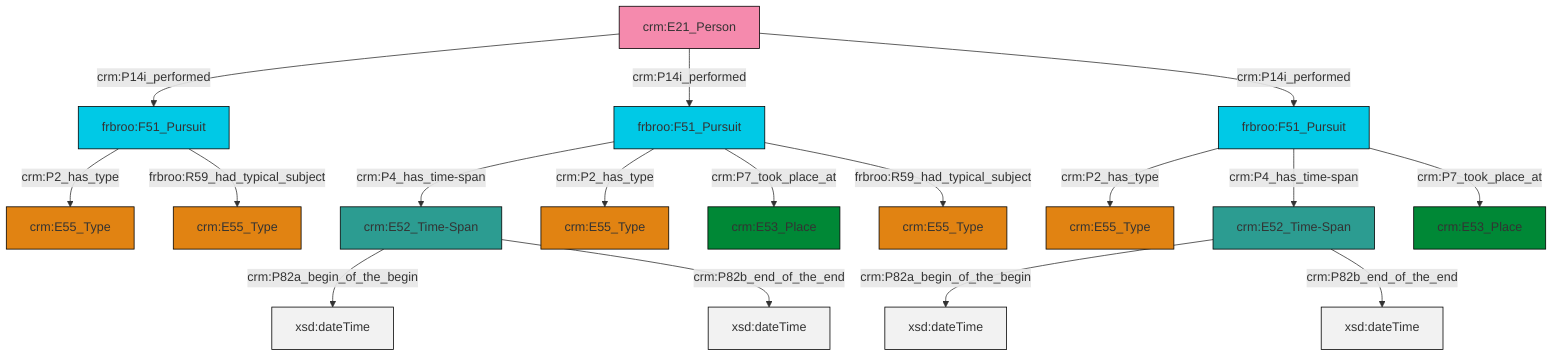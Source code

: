 graph TD
classDef Literal fill:#f2f2f2,stroke:#000000;
classDef CRM_Entity fill:#FFFFFF,stroke:#000000;
classDef Temporal_Entity fill:#00C9E6, stroke:#000000;
classDef Type fill:#E18312, stroke:#000000;
classDef Time-Span fill:#2C9C91, stroke:#000000;
classDef Appellation fill:#FFEB7F, stroke:#000000;
classDef Place fill:#008836, stroke:#000000;
classDef Persistent_Item fill:#B266B2, stroke:#000000;
classDef Conceptual_Object fill:#FFD700, stroke:#000000;
classDef Physical_Thing fill:#D2B48C, stroke:#000000;
classDef Actor fill:#f58aad, stroke:#000000;
classDef PC_Classes fill:#4ce600, stroke:#000000;
classDef Multi fill:#cccccc,stroke:#000000;

2["crm:E52_Time-Span"]:::Time-Span -->|crm:P82a_begin_of_the_begin| 3[xsd:dateTime]:::Literal
2["crm:E52_Time-Span"]:::Time-Span -->|crm:P82b_end_of_the_end| 4[xsd:dateTime]:::Literal
5["frbroo:F51_Pursuit"]:::Temporal_Entity -->|crm:P4_has_time-span| 6["crm:E52_Time-Span"]:::Time-Span
7["crm:E21_Person"]:::Actor -->|crm:P14i_performed| 8["frbroo:F51_Pursuit"]:::Temporal_Entity
9["frbroo:F51_Pursuit"]:::Temporal_Entity -->|crm:P2_has_type| 11["crm:E55_Type"]:::Type
5["frbroo:F51_Pursuit"]:::Temporal_Entity -->|crm:P2_has_type| 12["crm:E55_Type"]:::Type
9["frbroo:F51_Pursuit"]:::Temporal_Entity -->|crm:P4_has_time-span| 2["crm:E52_Time-Span"]:::Time-Span
6["crm:E52_Time-Span"]:::Time-Span -->|crm:P82a_begin_of_the_begin| 14[xsd:dateTime]:::Literal
5["frbroo:F51_Pursuit"]:::Temporal_Entity -->|crm:P7_took_place_at| 20["crm:E53_Place"]:::Place
7["crm:E21_Person"]:::Actor -->|crm:P14i_performed| 5["frbroo:F51_Pursuit"]:::Temporal_Entity
5["frbroo:F51_Pursuit"]:::Temporal_Entity -->|frbroo:R59_had_typical_subject| 15["crm:E55_Type"]:::Type
9["frbroo:F51_Pursuit"]:::Temporal_Entity -->|crm:P7_took_place_at| 0["crm:E53_Place"]:::Place
6["crm:E52_Time-Span"]:::Time-Span -->|crm:P82b_end_of_the_end| 27[xsd:dateTime]:::Literal
7["crm:E21_Person"]:::Actor -->|crm:P14i_performed| 9["frbroo:F51_Pursuit"]:::Temporal_Entity
8["frbroo:F51_Pursuit"]:::Temporal_Entity -->|crm:P2_has_type| 18["crm:E55_Type"]:::Type
8["frbroo:F51_Pursuit"]:::Temporal_Entity -->|frbroo:R59_had_typical_subject| 25["crm:E55_Type"]:::Type